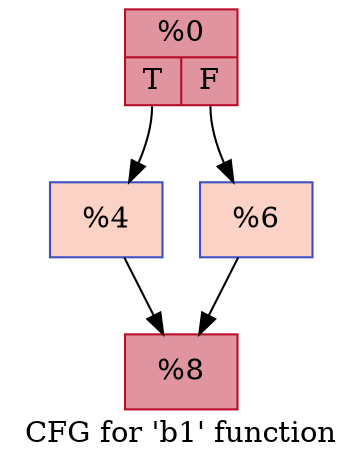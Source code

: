 digraph "CFG for 'b1' function" {
	label="CFG for 'b1' function";

	Node0x55e43dbd8b30 [shape=record,color="#b70d28ff", style=filled, fillcolor="#b70d2870",label="{%0 |{<s0>T|<s1>F}}"];
	Node0x55e43dbd8b30:s0 -> Node0x55e43dbd9360;
	Node0x55e43dbd8b30:s1 -> Node0x55e43dbd93b0;
	Node0x55e43dbd9360 [shape=record,color="#3d50c3ff", style=filled, fillcolor="#f59c7d70",label="{%4 }"];
	Node0x55e43dbd9360 -> Node0x55e43dbd98d0;
	Node0x55e43dbd93b0 [shape=record,color="#3d50c3ff", style=filled, fillcolor="#f59c7d70",label="{%6 }"];
	Node0x55e43dbd93b0 -> Node0x55e43dbd98d0;
	Node0x55e43dbd98d0 [shape=record,color="#b70d28ff", style=filled, fillcolor="#b70d2870",label="{%8 }"];
}
